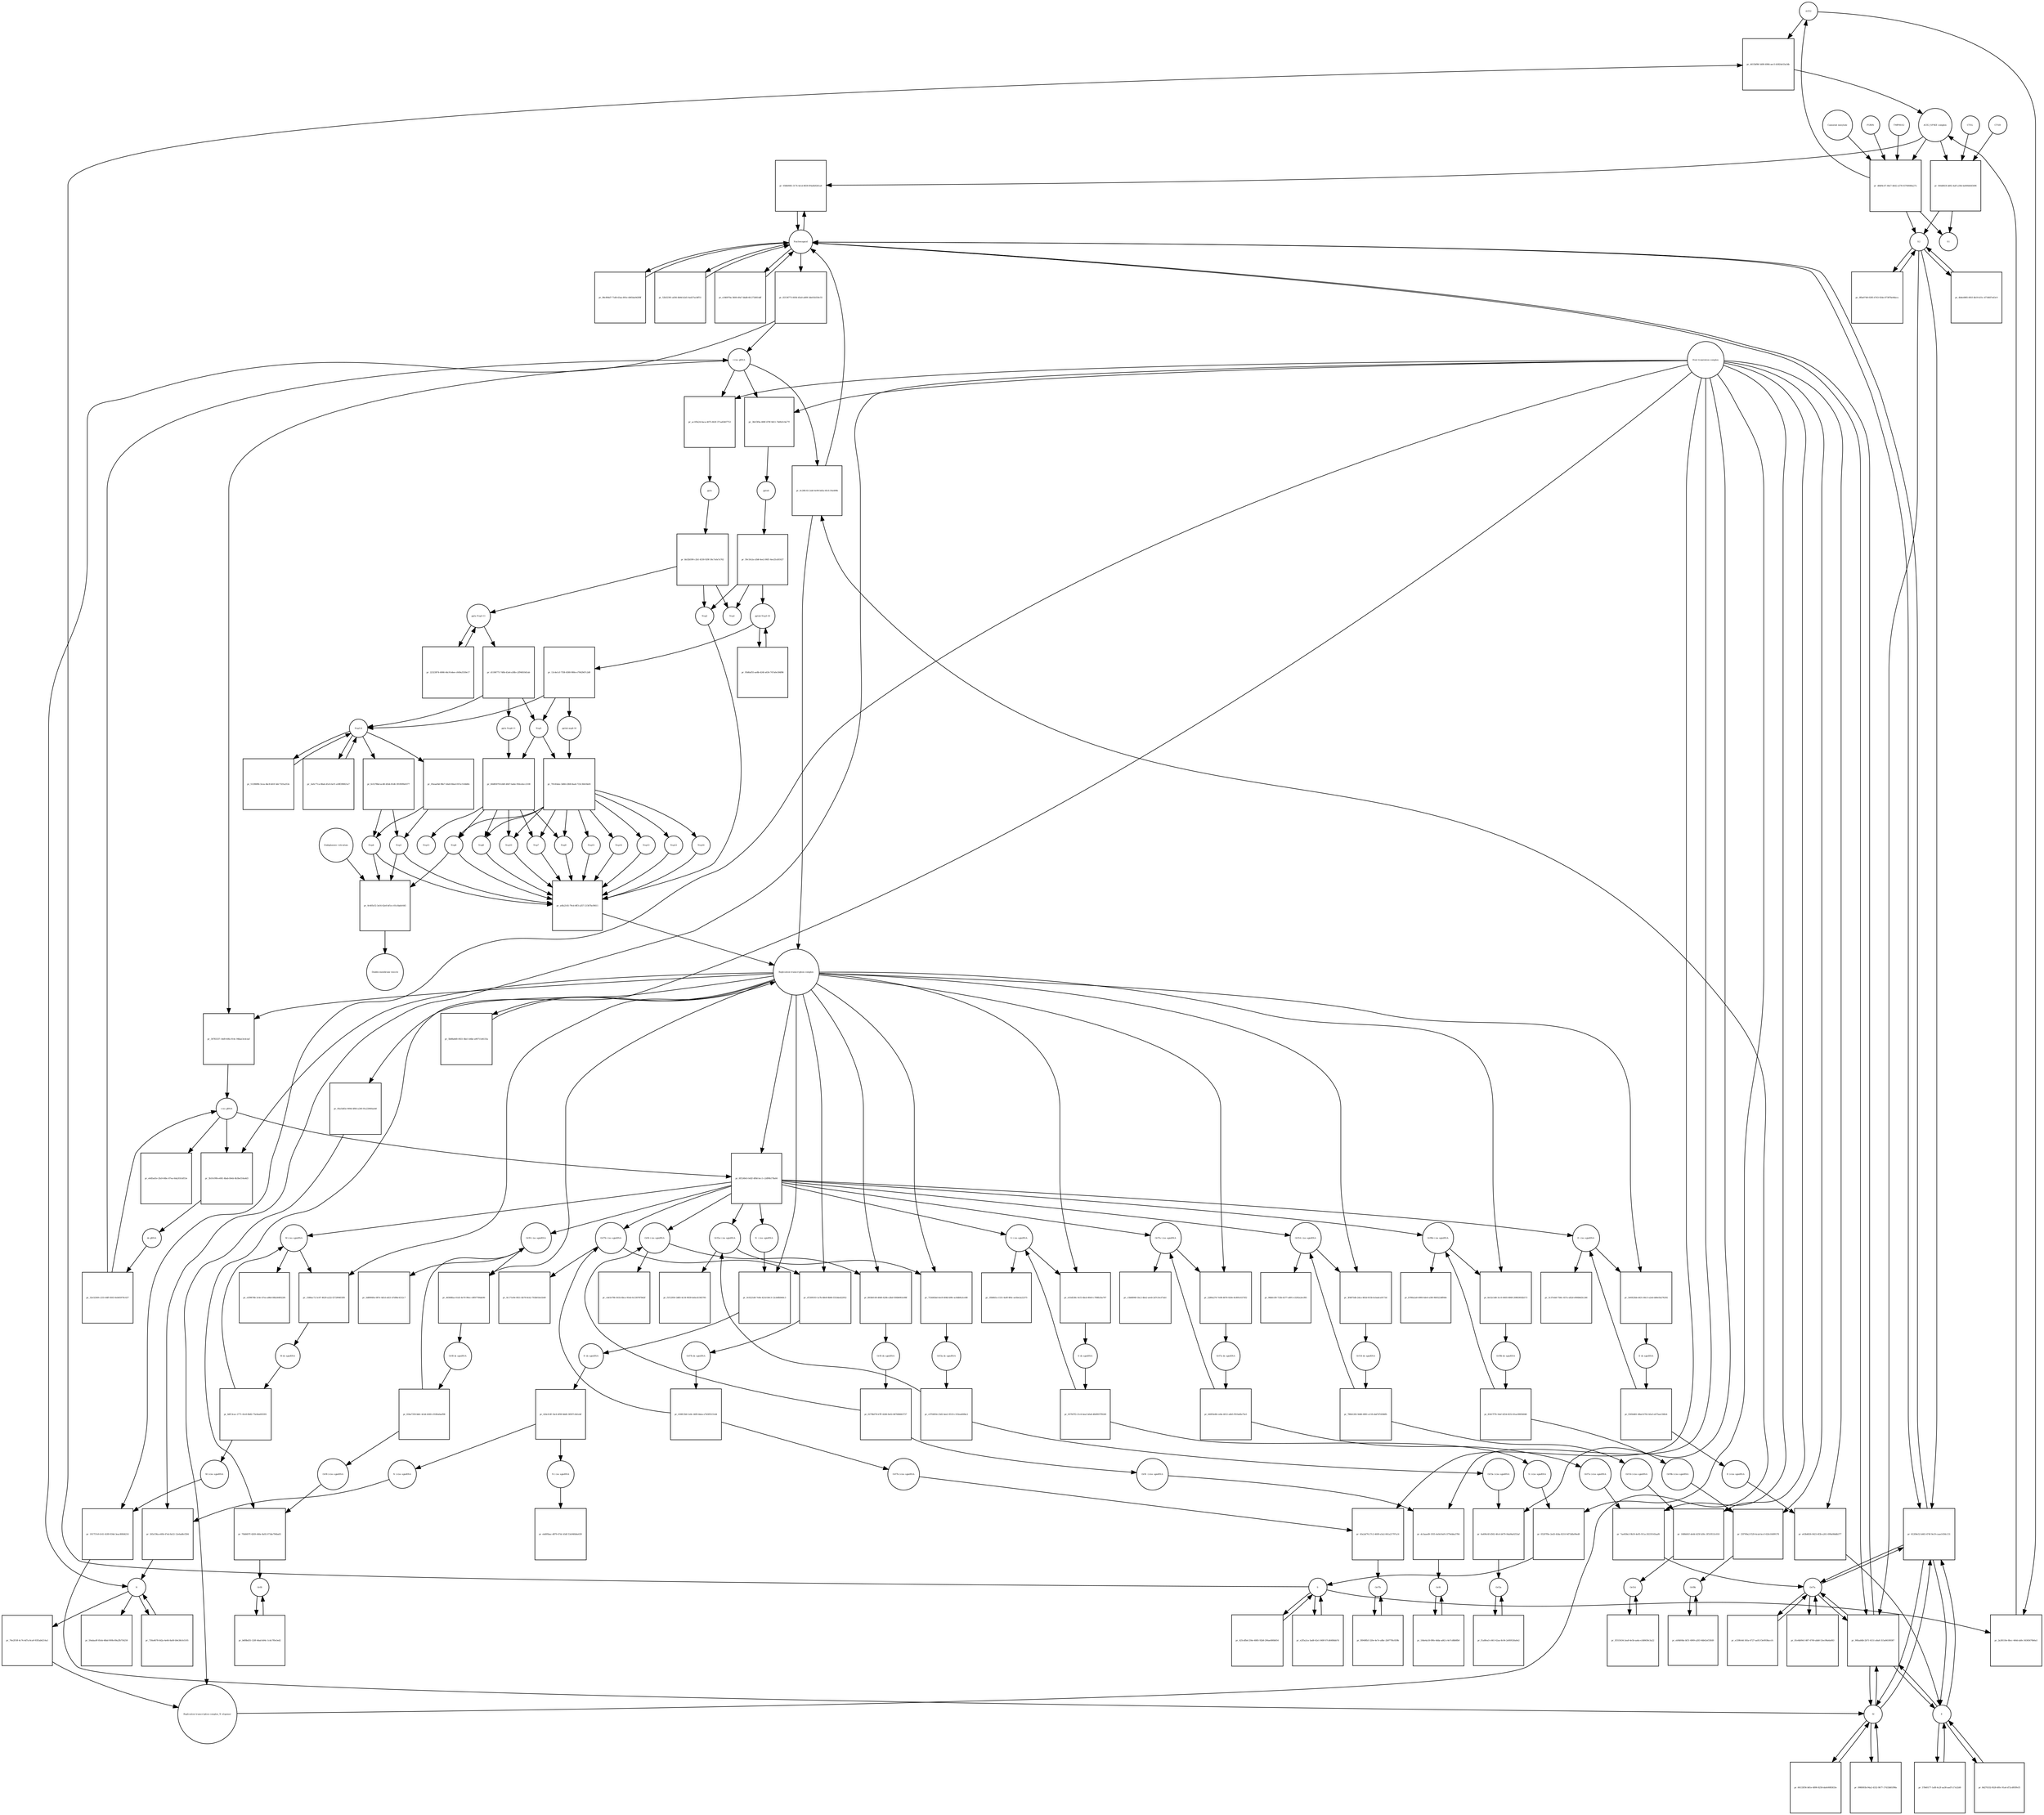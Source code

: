 strict digraph  {
ACE2 [annotation="", bipartite=0, cls=macromolecule, fontsize=4, label=ACE2, shape=circle];
"pr_4615bf86-5d08-4984-aec5-b5824e53a34b" [annotation="", bipartite=1, cls=process, fontsize=4, label="pr_4615bf86-5d08-4984-aec5-b5824e53a34b", shape=square];
"ACE2_SPIKE complex" [annotation="", bipartite=0, cls=complex, fontsize=4, label="ACE2_SPIKE complex", shape=circle];
S [annotation=urn_miriam_uniprot_P0DTC2, bipartite=0, cls=macromolecule, fontsize=4, label=S, shape=circle];
Nucleocapsid [annotation="urn_miriam_obo.go_GO%3A0019013", bipartite=0, cls=complex, fontsize=4, label=Nucleocapsid, shape=circle];
"pr_058b0083-3174-4e1d-8839-ff4a6b9261a8" [annotation="", bipartite=1, cls=process, fontsize=4, label="pr_058b0083-3174-4e1d-8839-ff4a6b9261a8", shape=square];
"pr_044d843f-dd92-4aff-a50b-be800d445496" [annotation="", bipartite=1, cls=process, fontsize=4, label="pr_044d843f-dd92-4aff-a50b-be800d445496", shape=square];
S2 [annotation=urn_miriam_interpro_IPR002552, bipartite=0, cls=macromolecule, fontsize=4, label=S2, shape=circle];
CTSB [annotation="", bipartite=0, cls=macromolecule, fontsize=4, label=CTSB, shape=circle];
CTSL [annotation="", bipartite=0, cls=macromolecule, fontsize=4, label=CTSL, shape=circle];
S1 [annotation=urn_miriam_interpro_IPR002551, bipartite=0, cls=macromolecule, fontsize=4, label=S1, shape=circle];
"pr_2a38118e-8bcc-444d-abfe-34365676b6a5" [annotation="", bipartite=1, cls=process, fontsize=4, label="pr_2a38118e-8bcc-444d-abfe-34365676b6a5", shape=square];
"pr_90faa8db-2b71-4151-a8a8-315a84189387" [annotation="", bipartite=1, cls=process, fontsize=4, label="pr_90faa8db-2b71-4151-a8a8-315a84189387", shape=square];
E [annotation=urn_miriam_uniprot_P0DTC4, bipartite=0, cls=macromolecule, fontsize=4, label=E, shape=circle];
M [annotation=urn_miriam_uniprot_P0DTC5, bipartite=0, cls=macromolecule, fontsize=4, label=M, shape=circle];
Orf7a [annotation=urn_miriam_uniprot_P0DTC7, bipartite=0, cls=macromolecule, fontsize=4, label=Orf7a, shape=circle];
"pr_02136773-0056-45a0-a809-3de01b550c55" [annotation="", bipartite=1, cls=process, fontsize=4, label="pr_02136773-0056-45a0-a809-3de01b550c55", shape=square];
"(+)ss gRNA" [annotation=urn_miriam_refseq_NC_045512, bipartite=0, cls="nucleic acid feature", fontsize=4, label="(+)ss gRNA", shape=circle];
N [annotation=urn_miriam_uniprot_P0DTC9, bipartite=0, cls="macromolecule multimer", fontsize=4, label=N, shape=circle];
"pr_98c894d7-71d8-43aa-891e-4065da943f8f" [annotation="", bipartite=1, cls=process, fontsize=4, label="pr_98c894d7-71d8-43aa-891e-4065da943f8f", shape=square];
"pr_52b32391-a836-4b9d-b2d1-6a437acbff51" [annotation="", bipartite=1, cls=process, fontsize=4, label="pr_52b32391-a836-4b9d-b2d1-6a437acbff51", shape=square];
"pr_59adaa9f-85eb-46bd-909b-89a2fb756258" [annotation="", bipartite=1, cls=process, fontsize=4, label="pr_59adaa9f-85eb-46bd-909b-89a2fb756258", shape=square];
"pr_730a4678-0d2a-4e66-8a00-b9e38cfe5105" [annotation="", bipartite=1, cls=process, fontsize=4, label="pr_730a4678-0d2a-4e66-8a00-b9e38cfe5105", shape=square];
"N (+)ss sgmRNA" [annotation=urn_miriam_ncbigene_43740575, bipartite=0, cls="nucleic acid feature", fontsize=4, label="N (+)ss sgmRNA", shape=circle];
"pr_265cf36a-e60b-47ed-8a52-12e6ad6cf284" [annotation="", bipartite=1, cls=process, fontsize=4, label="pr_265cf36a-e60b-47ed-8a52-12e6ad6cf284", shape=square];
"Host translation complex" [annotation="urn_miriam_obo.go_GO%3A0070992", bipartite=0, cls=complex, fontsize=4, label="Host translation complex", shape=circle];
"pr_e346970a-3600-49a7-bbd8-6fc2726814df" [annotation="", bipartite=1, cls=process, fontsize=4, label="pr_e346970a-3600-49a7-bbd8-6fc2726814df", shape=square];
"pr_d8df4c47-46e7-4b42-a578-03760084a27e" [annotation="", bipartite=1, cls=process, fontsize=4, label="pr_d8df4c47-46e7-4b42-a578-03760084a27e", shape=square];
FURIN [annotation="", bipartite=0, cls=macromolecule, fontsize=4, label=FURIN, shape=circle];
TMPRSS2 [annotation="", bipartite=0, cls=macromolecule, fontsize=4, label=TMPRSS2, shape=circle];
"Camostat mesylate" [annotation="urn_miriam_pubchem.compound_2536", bipartite=0, cls="simple chemical", fontsize=4, label="Camostat mesylate", shape=circle];
"pr_4b4e4985-081f-4b19-b31c-4734fd7e43c9" [annotation="", bipartite=1, cls=process, fontsize=4, label="pr_4b4e4985-081f-4b19-b31c-4734fd7e43c9", shape=square];
"Replication transcription complex_N oligomer" [annotation="", bipartite=0, cls=complex, fontsize=4, label="Replication transcription complex_N oligomer", shape=circle];
"pr_6c28fc02-2abf-4e99-bd5a-6fcfc19a499b" [annotation="", bipartite=1, cls=process, fontsize=4, label="pr_6c28fc02-2abf-4e99-bd5a-6fcfc19a499b", shape=square];
"Replication transcription complex" [annotation="", bipartite=0, cls=complex, fontsize=4, label="Replication transcription complex", shape=circle];
"pr_61209e52-b463-474f-9e19-caae1456c131" [annotation="", bipartite=1, cls=process, fontsize=4, label="pr_61209e52-b463-474f-9e19-caae1456c131", shape=square];
"pr_0fbe0748-0285-4743-924e-87387be9daca" [annotation="", bipartite=1, cls=process, fontsize=4, label="pr_0fbe0748-0285-4743-924e-87387be9daca", shape=square];
"pp1a Nsp3-11" [annotation=urn_miriam_uniprot_P0DTC1, bipartite=0, cls=macromolecule, fontsize=4, label="pp1a Nsp3-11", shape=circle];
"pr_d1186775-7d0b-43a4-a58b-c2f94810d1ab" [annotation="", bipartite=1, cls=process, fontsize=4, label="pr_d1186775-7d0b-43a4-a58b-c2f94810d1ab", shape=square];
"pp1a Nsp6-11" [annotation=urn_miriam_uniprot_P0DTC1, bipartite=0, cls=macromolecule, fontsize=4, label="pp1a Nsp6-11", shape=circle];
"Nsp3-4" [annotation="urn_miriam_ncbiprotein_YP_009725299|urn_miriam_ncbiprotein_YP_009725300", bipartite=0, cls=macromolecule, fontsize=4, label="Nsp3-4", shape=circle];
Nsp5 [annotation=urn_miriam_ncbiprotein_YP_009725301, bipartite=0, cls="macromolecule multimer", fontsize=4, label=Nsp5, shape=circle];
"Endoplasmic reticulum" [annotation="urn_miriam_obo.go_GO%3A0005783", bipartite=0, cls=complex, fontsize=4, label="Endoplasmic reticulum", shape=circle];
"pr_0c405cf2-3e16-42e0-bf1e-c01cfda8c645" [annotation="", bipartite=1, cls=process, fontsize=4, label="pr_0c405cf2-3e16-42e0-bf1e-c01cfda8c645", shape=square];
"Double-membrane vesicle" [annotation="urn_miriam_obo.go_GO%3A0039718", bipartite=0, cls=complex, fontsize=4, label="Double-membrane vesicle", shape=circle];
Nsp4 [annotation=urn_miriam_ncbiprotein_YP_009725300, bipartite=0, cls=macromolecule, fontsize=4, label=Nsp4, shape=circle];
Nsp3 [annotation=urn_miriam_ncbiprotein_YP_009725299, bipartite=0, cls=macromolecule, fontsize=4, label=Nsp3, shape=circle];
Nsp6 [annotation=urn_miriam_ncbiprotein_YP_009725302, bipartite=0, cls=macromolecule, fontsize=4, label=Nsp6, shape=circle];
"pr_22323874-4066-44c9-b4ee-c649a3530e17" [annotation="", bipartite=1, cls=process, fontsize=4, label="pr_22323874-4066-44c9-b4ee-c649a3530e17", shape=square];
"pr_51296f86-3cea-4bc8-b61f-4dc7325a253e" [annotation="", bipartite=1, cls=process, fontsize=4, label="pr_51296f86-3cea-4bc8-b61f-4dc7325a253e", shape=square];
"pp1ab Nsp3-16" [annotation=urn_miriam_uniprot_P0DTD1, bipartite=0, cls=macromolecule, fontsize=4, label="pp1ab Nsp3-16", shape=circle];
"pr_95d6af55-ae8b-424f-a634-747a0e184f86" [annotation="", bipartite=1, cls=process, fontsize=4, label="pr_95d6af55-ae8b-424f-a634-747a0e184f86", shape=square];
"pr_13c4e1cf-7f38-4580-980e-e79429d7c2d8" [annotation="", bipartite=1, cls=process, fontsize=4, label="pr_13c4e1cf-7f38-4580-980e-e79429d7c2d8", shape=square];
"pp1ab nsp6-16" [annotation=urn_miriam_uniprot_P0DTD1, bipartite=0, cls=macromolecule, fontsize=4, label="pp1ab nsp6-16", shape=circle];
"pr_66133f56-b81e-4890-8258-dafe0085833e" [annotation="", bipartite=1, cls=process, fontsize=4, label="pr_66133f56-b81e-4890-8258-dafe0085833e", shape=square];
"pr_57b60177-1af8-4c2f-aa38-aad7c17a32d0" [annotation="", bipartite=1, cls=process, fontsize=4, label="pr_57b60177-1af8-4c2f-aa38-aad7c17a32d0", shape=square];
"pr_e2f5a2ca-3ad8-42e1-849f-07cd649bbb7d" [annotation="", bipartite=1, cls=process, fontsize=4, label="pr_e2f5a2ca-3ad8-42e1-849f-07cd649bbb7d", shape=square];
"pr_098f493b-94a2-4332-9b77-17433b81f98a" [annotation="", bipartite=1, cls=process, fontsize=4, label="pr_098f493b-94a2-4332-9b77-17433b81f98a", shape=square];
"pr_8d270332-f628-4f0c-91a4-d72cd95f9cf5" [annotation="", bipartite=1, cls=process, fontsize=4, label="pr_8d270332-f628-4f0c-91a4-d72cd95f9cf5", shape=square];
"pr_425cdfbd-256e-4885-92b8-296ae880b854" [annotation="", bipartite=1, cls=process, fontsize=4, label="pr_425cdfbd-256e-4885-92b8-296ae880b854", shape=square];
"pr_e339fe0d-345a-4727-aa92-f3e0938accfc" [annotation="", bipartite=1, cls=process, fontsize=4, label="pr_e339fe0d-345a-4727-aa92-f3e0938accfc", shape=square];
Orf6 [annotation=urn_miriam_uniprot_P0DTC6, bipartite=0, cls=macromolecule, fontsize=4, label=Orf6, shape=circle];
"pr_18de4a18-09fe-4dda-ad62-c4e7cd8b8fb0" [annotation="", bipartite=1, cls=process, fontsize=4, label="pr_18de4a18-09fe-4dda-ad62-c4e7cd8b8fb0", shape=square];
Orf3a [annotation=urn_miriam_uniprot_P0DTC3, bipartite=0, cls=macromolecule, fontsize=4, label=Orf3a, shape=circle];
"pr_f1a8fea5-c661-42aa-8c04-2ef69526a8e2" [annotation="", bipartite=1, cls=process, fontsize=4, label="pr_f1a8fea5-c661-42aa-8c04-2ef69526a8e2", shape=square];
Orf8 [annotation=urn_miriam_uniprot_P0DTC8, bipartite=0, cls=macromolecule, fontsize=4, label=Orf8, shape=circle];
"pr_b6f8bd35-120f-44ad-b04c-1cdc7f0e3ed2" [annotation="", bipartite=1, cls=process, fontsize=4, label="pr_b6f8bd35-120f-44ad-b04c-1cdc7f0e3ed2", shape=square];
Orf9b [annotation=urn_miriam_uniprot_P0DTD2, bipartite=0, cls=macromolecule, fontsize=4, label=Orf9b, shape=circle];
"pr_eb9bf48a-bf31-4909-a283-9db62ef35fd9" [annotation="", bipartite=1, cls=process, fontsize=4, label="pr_eb9bf48a-bf31-4909-a283-9db62ef35fd9", shape=square];
Orf14 [annotation=urn_miriam_uniprot_P0DTD3, bipartite=0, cls=macromolecule, fontsize=4, label=Orf14, shape=circle];
"pr_5f315634-2ea8-4e5b-aa6a-e3d8458c3a22" [annotation="", bipartite=1, cls=process, fontsize=4, label="pr_5f315634-2ea8-4e5b-aa6a-e3d8458c3a22", shape=square];
Orf7b [annotation=urn_miriam_uniprot_P0DTD8, bipartite=0, cls=macromolecule, fontsize=4, label=Orf7b, shape=circle];
"pr_f8949fb5-320e-4e7e-a8bc-2b977f6c839b" [annotation="", bipartite=1, cls=process, fontsize=4, label="pr_f8949fb5-320e-4e7e-a8bc-2b977f6c839b", shape=square];
"pr_81e4b09d-1487-4700-abb8-53ec98a6a083" [annotation="", bipartite=1, cls=process, fontsize=4, label="pr_81e4b09d-1487-4700-abb8-53ec98a6a083", shape=square];
"M (+)ss sgmRNA" [annotation="", bipartite=0, cls="nucleic acid feature", fontsize=4, label="M (+)ss sgmRNA", shape=circle];
"pr_191757e9-fc61-4189-934d-3eac80fd4216" [annotation="", bipartite=1, cls=process, fontsize=4, label="pr_191757e9-fc61-4189-934d-3eac80fd4216", shape=square];
"E (+)ss sgmRNA" [annotation="", bipartite=0, cls="nucleic acid feature", fontsize=4, label="E (+)ss sgmRNA", shape=circle];
"pr_e63b4826-0423-4f2b-a261-699a08ddb377" [annotation="", bipartite=1, cls=process, fontsize=4, label="pr_e63b4826-0423-4f2b-a261-699a08ddb377", shape=square];
"S (+)ss sgmRNA" [annotation="", bipartite=0, cls="nucleic acid feature", fontsize=4, label="S (+)ss sgmRNA", shape=circle];
"pr_05207f0e-2ed3-43da-8210-9d73dfa09ed8" [annotation="", bipartite=1, cls=process, fontsize=4, label="pr_05207f0e-2ed3-43da-8210-9d73dfa09ed8", shape=square];
"Orf7a (+)ss sgmRNA" [annotation="", bipartite=0, cls="nucleic acid feature", fontsize=4, label="Orf7a (+)ss sgmRNA", shape=circle];
"pr_7ae658e3-9b19-4e95-911a-20219145aaf6" [annotation="", bipartite=1, cls=process, fontsize=4, label="pr_7ae658e3-9b19-4e95-911a-20219145aaf6", shape=square];
"Orf6  (+)ss sgmRNA" [annotation="", bipartite=0, cls="nucleic acid feature", fontsize=4, label="Orf6  (+)ss sgmRNA", shape=circle];
"pr_dc3aaed9-1935-4e0d-8ef4-1f79ebba3784" [annotation="", bipartite=1, cls=process, fontsize=4, label="pr_dc3aaed9-1935-4e0d-8ef4-1f79ebba3784", shape=square];
"Orf3a (+)ss sgmRNA" [annotation="", bipartite=0, cls="nucleic acid feature", fontsize=4, label="Orf3a (+)ss sgmRNA", shape=circle];
"pr_0a490c6f-d562-40c4-b679-04a84a0253af" [annotation="", bipartite=1, cls=process, fontsize=4, label="pr_0a490c6f-d562-40c4-b679-04a84a0253af", shape=square];
"Orf8 (+)ss sgmRNA" [annotation="", bipartite=0, cls="nucleic acid feature", fontsize=4, label="Orf8 (+)ss sgmRNA", shape=circle];
"pr_70b8497f-4269-446e-8a92-073de794ba65" [annotation="", bipartite=1, cls=process, fontsize=4, label="pr_70b8497f-4269-446e-8a92-073de794ba65", shape=square];
"Orf9b (+)ss sgmRNA" [annotation="", bipartite=0, cls="nucleic acid feature", fontsize=4, label="Orf9b (+)ss sgmRNA", shape=circle];
"pr_25f769a2-f529-4cab-bccf-62fe16499178" [annotation="", bipartite=1, cls=process, fontsize=4, label="pr_25f769a2-f529-4cab-bccf-62fe16499178", shape=square];
"Orf14 (+)ss sgmRNA" [annotation="", bipartite=0, cls="nucleic acid feature", fontsize=4, label="Orf14 (+)ss sgmRNA", shape=circle];
"pr_1688d41f-de0d-425f-b30c-3f519513c010" [annotation="", bipartite=1, cls=process, fontsize=4, label="pr_1688d41f-de0d-425f-b30c-3f519513c010", shape=square];
"Orf7b (+)ss sgmRNA" [annotation="", bipartite=0, cls="nucleic acid feature", fontsize=4, label="Orf7b (+)ss sgmRNA", shape=circle];
"pr_43a2af76-27c2-4609-a5a2-841a21797a14" [annotation="", bipartite=1, cls=process, fontsize=4, label="pr_43a2af76-27c2-4609-a5a2-841a21797a14", shape=square];
"(-)ss gRNA" [annotation=urn_miriam_refseq_NC_045512, bipartite=0, cls="nucleic acid feature", fontsize=4, label="(-)ss gRNA", shape=circle];
"pr_e6d5ad1e-2fa9-46bc-87ea-6da203cbf53e" [annotation="", bipartite=1, cls=process, fontsize=4, label="pr_e6d5ad1e-2fa9-46bc-87ea-6da203cbf53e", shape=square];
"pr_76e2f10f-4c74-4d7a-8ca9-93f3ab6214a1" [annotation="", bipartite=1, cls=process, fontsize=4, label="pr_76e2f10f-4c74-4d7a-8ca9-93f3ab6214a1", shape=square];
"pr_30783337-14d9-40fa-914c-94bae3cdceaf" [annotation="", bipartite=1, cls=process, fontsize=4, label="pr_30783337-14d9-40fa-914c-94bae3cdceaf", shape=square];
"M (-)ss sgmRNA" [annotation=urn_miriam_ncbigene_43740571, bipartite=0, cls="nucleic acid feature", fontsize=4, label="M (-)ss sgmRNA", shape=circle];
"pr_e3f9678b-3c4e-47ea-a86d-08b244f022f4" [annotation="", bipartite=1, cls=process, fontsize=4, label="pr_e3f9678b-3c4e-47ea-a86d-08b244f022f4", shape=square];
"E (-)ss sgmRNA" [annotation=urn_miriam_ncbigene_43740570, bipartite=0, cls="nucleic acid feature", fontsize=4, label="E (-)ss sgmRNA", shape=circle];
"pr_3c37edef-7b6c-457a-a82d-ef66b6d3c246" [annotation="", bipartite=1, cls=process, fontsize=4, label="pr_3c37edef-7b6c-457a-a82d-ef66b6d3c246", shape=square];
"S (-)ss sgmRNA" [annotation="", bipartite=0, cls="nucleic acid feature", fontsize=4, label="S (-)ss sgmRNA", shape=circle];
"pr_1fb8fd1a-1531-4a9f-8f4c-ae5be2a22375" [annotation="", bipartite=1, cls=process, fontsize=4, label="pr_1fb8fd1a-1531-4a9f-8f4c-ae5be2a22375", shape=square];
"Orf7a (-)ss sgmRNA" [annotation="", bipartite=0, cls="nucleic acid feature", fontsize=4, label="Orf7a (-)ss sgmRNA", shape=circle];
"pr_c5b68949-1bc2-4be2-aeeb-2d7c5ecf7ab1" [annotation="", bipartite=1, cls=process, fontsize=4, label="pr_c5b68949-1bc2-4be2-aeeb-2d7c5ecf7ab1", shape=square];
"Orf6 (-)ss sgmRNA" [annotation="", bipartite=0, cls="nucleic acid feature", fontsize=4, label="Orf6 (-)ss sgmRNA", shape=circle];
"pr_cde5e79b-561b-4bca-95eb-6c330787b62f" [annotation="", bipartite=1, cls=process, fontsize=4, label="pr_cde5e79b-561b-4bca-95eb-6c330787b62f", shape=square];
"Orf3a (-)ss sgmRNA" [annotation="", bipartite=0, cls="nucleic acid feature", fontsize=4, label="Orf3a (-)ss sgmRNA", shape=circle];
"pr_f1f12950-3d85-4c54-9639-debcd1565795" [annotation="", bipartite=1, cls=process, fontsize=4, label="pr_f1f12950-3d85-4c54-9639-debcd1565795", shape=square];
"Orf8 (-)ss sgmRNA" [annotation="", bipartite=0, cls="nucleic acid feature", fontsize=4, label="Orf8 (-)ss sgmRNA", shape=circle];
"pr_5d89049a-087e-4d1d-a821-b7d9bc4312c7" [annotation="", bipartite=1, cls=process, fontsize=4, label="pr_5d89049a-087e-4d1d-a821-b7d9bc4312c7", shape=square];
"Orf9b (-)ss sgmRNA" [annotation="", bipartite=0, cls="nucleic acid feature", fontsize=4, label="Orf9b (-)ss sgmRNA", shape=circle];
"pr_b780a2a8-4900-4de4-a5f6-9b93224ff68e" [annotation="", bipartite=1, cls=process, fontsize=4, label="pr_b780a2a8-4900-4de4-a5f6-9b93224ff68e", shape=square];
"Orf14 (-)ss sgmRNA" [annotation="", bipartite=0, cls="nucleic acid feature", fontsize=4, label="Orf14 (-)ss sgmRNA", shape=circle];
"pr_94bfe1f8-733b-4377-a891-e3292a2ecf85" [annotation="", bipartite=1, cls=process, fontsize=4, label="pr_94bfe1f8-733b-4377-a891-e3292a2ecf85", shape=square];
"Orf7b (-)ss sgmRNA" [annotation="", bipartite=0, cls="nucleic acid feature", fontsize=4, label="Orf7b (-)ss sgmRNA", shape=circle];
"pr_0c171e9e-f651-4b79-8cb2-793b01be1b49" [annotation="", bipartite=1, cls=process, fontsize=4, label="pr_0c171e9e-f651-4b79-8cb2-793b01be1b49", shape=square];
"pr_5b10c99b-e681-4bab-b9eb-4b3be554a4d3" [annotation="", bipartite=1, cls=process, fontsize=4, label="pr_5b10c99b-e681-4bab-b9eb-4b3be554a4d3", shape=square];
"ds gRNA" [annotation=urn_miriam_refseq_NC_045512, bipartite=0, cls="nucleic acid feature", fontsize=4, label="ds gRNA", shape=circle];
"pr_1586ac72-5c67-4629-a222-f272904f1ff8" [annotation="", bipartite=1, cls=process, fontsize=4, label="pr_1586ac72-5c67-4629-a222-f272904f1ff8", shape=square];
"M ds sgmRNA" [annotation="", bipartite=0, cls="nucleic acid feature", fontsize=4, label="M ds sgmRNA", shape=circle];
"pr_3e6923bb-d431-46c5-a2ed-dd6e5b276292" [annotation="", bipartite=1, cls=process, fontsize=4, label="pr_3e6923bb-d431-46c5-a2ed-dd6e5b276292", shape=square];
"E ds sgmRNA" [annotation="", bipartite=0, cls="nucleic acid feature", fontsize=4, label="E ds sgmRNA", shape=circle];
"pr_e55d538c-0cf3-4bcb-80e0-c7f8fb35a797" [annotation="", bipartite=1, cls=process, fontsize=4, label="pr_e55d538c-0cf3-4bcb-80e0-c7f8fb35a797", shape=square];
"S ds sgmRNA" [annotation="", bipartite=0, cls="nucleic acid feature", fontsize=4, label="S ds sgmRNA", shape=circle];
"pr_2280a276-7e08-4676-920e-8c895c0375f2" [annotation="", bipartite=1, cls=process, fontsize=4, label="pr_2280a276-7e08-4676-920e-8c895c0375f2", shape=square];
"Orf7a ds sgmRNA" [annotation="", bipartite=0, cls="nucleic acid feature", fontsize=4, label="Orf7a ds sgmRNA", shape=circle];
"pr_893b0149-d0d0-429b-a3bd-936b6061e98f" [annotation="", bipartite=1, cls=process, fontsize=4, label="pr_893b0149-d0d0-429b-a3bd-936b6061e98f", shape=square];
"Orf6 ds sgmRNA" [annotation="", bipartite=0, cls="nucleic acid feature", fontsize=4, label="Orf6 ds sgmRNA", shape=circle];
"pr_753d45bd-4ee9-404b-b9fe-ac8db9a3ce88" [annotation="", bipartite=1, cls=process, fontsize=4, label="pr_753d45bd-4ee9-404b-b9fe-ac8db9a3ce88", shape=square];
"Orf3a ds sgmRNA" [annotation="", bipartite=0, cls="nucleic acid feature", fontsize=4, label="Orf3a ds sgmRNA", shape=circle];
"pr_46568faa-01d5-4e70-90ec-e9f97784de90" [annotation="", bipartite=1, cls=process, fontsize=4, label="pr_46568faa-01d5-4e70-90ec-e9f97784de90", shape=square];
"Orf8 ds sgmRNA" [annotation="", bipartite=0, cls="nucleic acid feature", fontsize=4, label="Orf8 ds sgmRNA", shape=circle];
"pr_6e52c5d6-3cc0-4605-8849-20863692b573" [annotation="", bipartite=1, cls=process, fontsize=4, label="pr_6e52c5d6-3cc0-4605-8849-20863692b573", shape=square];
"Orf9b ds sgmRNA" [annotation="", bipartite=0, cls="nucleic acid feature", fontsize=4, label="Orf9b ds sgmRNA", shape=circle];
"pr_3f4875db-2dca-465d-815b-bcbadca9173d" [annotation="", bipartite=1, cls=process, fontsize=4, label="pr_3f4875db-2dca-465d-815b-bcbadca9173d", shape=square];
"Orf14 ds sgmRNA" [annotation="", bipartite=0, cls="nucleic acid feature", fontsize=4, label="Orf14 ds sgmRNA", shape=circle];
"pr_d7209193-1a7b-48e8-8b66-f353da422952" [annotation="", bipartite=1, cls=process, fontsize=4, label="pr_d7209193-1a7b-48e8-8b66-f353da422952", shape=square];
"Orf7b ds sgmRNA" [annotation="", bipartite=0, cls="nucleic acid feature", fontsize=4, label="Orf7b ds sgmRNA", shape=circle];
"pr_32e32569-c255-44ff-8503-6eb65970c437" [annotation="", bipartite=1, cls=process, fontsize=4, label="pr_32e32569-c255-44ff-8503-6eb65970c437", shape=square];
"pr_b6f13cac-2771-41e9-8b82-75e9ea693391" [annotation="", bipartite=1, cls=process, fontsize=4, label="pr_b6f13cac-2771-41e9-8b82-75e9ea693391", shape=square];
"pr_f2656d61-68ad-4762-b5a3-e675aa136fe4" [annotation="", bipartite=1, cls=process, fontsize=4, label="pr_f2656d61-68ad-4762-b5a3-e675aa136fe4", shape=square];
"pr_037fd7f2-21c6-4ea3-bfa8-d0d9937f9249" [annotation="", bipartite=1, cls=process, fontsize=4, label="pr_037fd7f2-21c6-4ea3-bfa8-d0d9937f9249", shape=square];
"pr_44093e86-ce8a-4012-a4b5-f910a6fa75e5" [annotation="", bipartite=1, cls=process, fontsize=4, label="pr_44093e86-ce8a-4012-a4b5-f910a6fa75e5", shape=square];
"pr_0279b078-b7ff-4268-9e02-867686663737" [annotation="", bipartite=1, cls=process, fontsize=4, label="pr_0279b078-b7ff-4268-9e02-867686663737", shape=square];
"pr_c0704954-23d2-4ee2-9519-c193ea400bc2" [annotation="", bipartite=1, cls=process, fontsize=4, label="pr_c0704954-23d2-4ee2-9519-c193ea400bc2", shape=square];
"pr_836a7359-bbfc-4cb4-b360-c918fa0aef98" [annotation="", bipartite=1, cls=process, fontsize=4, label="pr_836a7359-bbfc-4cb4-b360-c918fa0aef98", shape=square];
"pr_83417f76-16ef-4254-8252-81ac89056048" [annotation="", bipartite=1, cls=process, fontsize=4, label="pr_83417f76-16ef-4254-8252-81ac89056048", shape=square];
"pr_786b1282-9d46-4981-a118-ebd7d7d366fb" [annotation="", bipartite=1, cls=process, fontsize=4, label="pr_786b1282-9d46-4981-a118-ebd7d7d366fb", shape=square];
"pr_430813b9-1e8c-46f0-bbea-e7b5f05151d4" [annotation="", bipartite=1, cls=process, fontsize=4, label="pr_430813b9-1e8c-46f0-bbea-e7b5f05151d4", shape=square];
"N  (-)ss sgmRNA" [annotation=urn_miriam_ncbigene_43740575, bipartite=0, cls="nucleic acid feature", fontsize=4, label="N  (-)ss sgmRNA", shape=circle];
"pr_0c0221d0-7e8e-421d-b0c3-12cb4fb9e8c3" [annotation="", bipartite=1, cls=process, fontsize=4, label="pr_0c0221d0-7e8e-421d-b0c3-12cb4fb9e8c3", shape=square];
"N ds sgmRNA" [annotation="", bipartite=0, cls="nucleic acid feature", fontsize=4, label="N ds sgmRNA", shape=circle];
"pr_424cfc8f-1bc6-4f00-8dd0-38597c4b1ebf" [annotation="", bipartite=1, cls=process, fontsize=4, label="pr_424cfc8f-1bc6-4f00-8dd0-38597c4b1ebf", shape=square];
"N (-)ss sgmRNA" [annotation="", bipartite=0, cls="nucleic acid feature", fontsize=4, label="N (-)ss sgmRNA", shape=circle];
pp1ab [annotation=urn_miriam_uniprot_P0DTD1, bipartite=0, cls=macromolecule, fontsize=4, label=pp1ab, shape=circle];
"pr_59c1fe2a-a5b8-4ee2-86f1-4ee25cbf1627" [annotation="", bipartite=1, cls=process, fontsize=4, label="pr_59c1fe2a-a5b8-4ee2-86f1-4ee25cbf1627", shape=square];
Nsp2 [annotation=urn_miriam_ncbiprotein_YP_009725298, bipartite=0, cls=macromolecule, fontsize=4, label=Nsp2, shape=circle];
Nsp1 [annotation=urn_miriam_ncbiprotein_YP_009725297, bipartite=0, cls=macromolecule, fontsize=4, label=Nsp1, shape=circle];
pp1a [annotation=urn_miriam_uniprot_P0DTC1, bipartite=0, cls=macromolecule, fontsize=4, label=pp1a, shape=circle];
"pr_bb32b590-c2b1-4330-929f-36c7a0a7a762" [annotation="", bipartite=1, cls=process, fontsize=4, label="pr_bb32b590-c2b1-4330-929f-36c7a0a7a762", shape=square];
"pr_3a0c77ca-86ab-45c6-bcf1-a58f290821a7" [annotation="", bipartite=1, cls=process, fontsize=4, label="pr_3a0c77ca-86ab-45c6-bcf1-a58f290821a7", shape=square];
"pr_fe5278bd-acd8-43b4-81d6-391f699e0377" [annotation="", bipartite=1, cls=process, fontsize=4, label="pr_fe5278bd-acd8-43b4-81d6-391f699e0377", shape=square];
"pr_05eaaf4d-98e7-44e8-84ad-f47ec514b6fe" [annotation="", bipartite=1, cls=process, fontsize=4, label="pr_05eaaf4d-98e7-44e8-84ad-f47ec514b6fe", shape=square];
"pr_60d83078-b3d0-4847-ba6e-956cebcc2108" [annotation="", bipartite=1, cls=process, fontsize=4, label="pr_60d83078-b3d0-4847-ba6e-956cebcc2108", shape=square];
Nsp7 [annotation=urn_miriam_ncbiprotein_YP_009725303, bipartite=0, cls=macromolecule, fontsize=4, label=Nsp7, shape=circle];
Nsp8 [annotation=urn_miriam_ncbiprotein_YP_009725304, bipartite=0, cls=macromolecule, fontsize=4, label=Nsp8, shape=circle];
Nsp9 [annotation=urn_miriam_ncbiprotein_YP_009725305, bipartite=0, cls=macromolecule, fontsize=4, label=Nsp9, shape=circle];
Nsp10 [annotation=urn_miriam_ncbiprotein_YP_009725306, bipartite=0, cls=macromolecule, fontsize=4, label=Nsp10, shape=circle];
Nsp11 [annotation=urn_miriam_ncbiprotein_YP_009725312, bipartite=0, cls=macromolecule, fontsize=4, label=Nsp11, shape=circle];
"pr_70145dee-3d66-4368-8aa6-723c36418e81" [annotation="", bipartite=1, cls=process, fontsize=4, label="pr_70145dee-3d66-4368-8aa6-723c36418e81", shape=square];
Nsp13 [annotation=urn_miriam_ncbiprotein_YP_009725308, bipartite=0, cls=macromolecule, fontsize=4, label=Nsp13, shape=circle];
Nsp12 [annotation=urn_miriam_ncbiprotein_YP_009725307, bipartite=0, cls=macromolecule, fontsize=4, label=Nsp12, shape=circle];
Nsp16 [annotation=urn_miriam_ncbiprotein_YP_009725311, bipartite=0, cls=macromolecule, fontsize=4, label=Nsp16, shape=circle];
Nsp15 [annotation=urn_miriam_ncbiprotein_YP_009725310, bipartite=0, cls=macromolecule, fontsize=4, label=Nsp15, shape=circle];
Nsp14 [annotation=urn_miriam_ncbiprotein_YP_009725309, bipartite=0, cls=macromolecule, fontsize=4, label=Nsp14, shape=circle];
"pr_a4fa2145-79cd-4ff3-a357-21567bcf0611" [annotation="", bipartite=1, cls=process, fontsize=4, label="pr_a4fa2145-79cd-4ff3-a357-21567bcf0611", shape=square];
"pr_ac1f9e24-0aca-4075-843f-371ad5407753" [annotation="", bipartite=1, cls=process, fontsize=4, label="pr_ac1f9e24-0aca-4075-843f-371ad5407753", shape=square];
"pr_38cf3f0a-490f-470f-9d11-74d9cfc0a77f" [annotation="", bipartite=1, cls=process, fontsize=4, label="pr_38cf3f0a-490f-470f-9d11-74d9cfc0a77f", shape=square];
"pr_ebd95bac-d879-47dc-b5df-53e946b4e639" [annotation="", bipartite=1, cls=process, fontsize=4, label="pr_ebd95bac-d879-47dc-b5df-53e946b4e639", shape=square];
"pr_5b88a8d0-4921-4be1-b4be-a90711d4135a" [annotation="", bipartite=1, cls=process, fontsize=4, label="pr_5b88a8d0-4921-4be1-b4be-a90711d4135a", shape=square];
"pr_85a5d45e-909d-4f66-a240-91a22060aeb8" [annotation="", bipartite=1, cls=process, fontsize=4, label="pr_85a5d45e-909d-4f66-a240-91a22060aeb8", shape=square];
"pr_6f5240e5-b42f-4f8d-bcc1-c2d99b178a64" [annotation="", bipartite=1, cls=process, fontsize=4, label="pr_6f5240e5-b42f-4f8d-bcc1-c2d99b178a64", shape=square];
ACE2 -> "pr_4615bf86-5d08-4984-aec5-b5824e53a34b"  [annotation="", interaction_type=consumption];
ACE2 -> "pr_2a38118e-8bcc-444d-abfe-34365676b6a5"  [annotation="", interaction_type=consumption];
"pr_4615bf86-5d08-4984-aec5-b5824e53a34b" -> "ACE2_SPIKE complex"  [annotation="", interaction_type=production];
"ACE2_SPIKE complex" -> "pr_058b0083-3174-4e1d-8839-ff4a6b9261a8"  [annotation="urn_miriam_pubmed_32142651|urn_miriam_pubmed_32094589|urn_miriam_taxonomy_2697049", interaction_type=stimulation];
"ACE2_SPIKE complex" -> "pr_044d843f-dd92-4aff-a50b-be800d445496"  [annotation="", interaction_type=consumption];
"ACE2_SPIKE complex" -> "pr_d8df4c47-46e7-4b42-a578-03760084a27e"  [annotation="", interaction_type=consumption];
S -> "pr_4615bf86-5d08-4984-aec5-b5824e53a34b"  [annotation="", interaction_type=consumption];
S -> "pr_2a38118e-8bcc-444d-abfe-34365676b6a5"  [annotation="", interaction_type=consumption];
S -> "pr_e2f5a2ca-3ad8-42e1-849f-07cd649bbb7d"  [annotation="", interaction_type=consumption];
S -> "pr_425cdfbd-256e-4885-92b8-296ae880b854"  [annotation="", interaction_type=consumption];
Nucleocapsid -> "pr_058b0083-3174-4e1d-8839-ff4a6b9261a8"  [annotation="", interaction_type=consumption];
Nucleocapsid -> "pr_90faa8db-2b71-4151-a8a8-315a84189387"  [annotation="", interaction_type=consumption];
Nucleocapsid -> "pr_02136773-0056-45a0-a809-3de01b550c55"  [annotation="", interaction_type=consumption];
Nucleocapsid -> "pr_98c894d7-71d8-43aa-891e-4065da943f8f"  [annotation="", interaction_type=consumption];
Nucleocapsid -> "pr_52b32391-a836-4b9d-b2d1-6a437acbff51"  [annotation="", interaction_type=consumption];
Nucleocapsid -> "pr_e346970a-3600-49a7-bbd8-6fc2726814df"  [annotation="", interaction_type=consumption];
Nucleocapsid -> "pr_61209e52-b463-474f-9e19-caae1456c131"  [annotation="", interaction_type=consumption];
"pr_058b0083-3174-4e1d-8839-ff4a6b9261a8" -> Nucleocapsid  [annotation="", interaction_type=production];
"pr_044d843f-dd92-4aff-a50b-be800d445496" -> S2  [annotation="", interaction_type=production];
"pr_044d843f-dd92-4aff-a50b-be800d445496" -> S1  [annotation="", interaction_type=production];
S2 -> "pr_90faa8db-2b71-4151-a8a8-315a84189387"  [annotation="urn_miriam_pubmed_32142651|urn_miriam_pubmed_32094589|urn_miriam_pubmed_32047258|urn_miriam_taxonomy_2697049", interaction_type=stimulation];
S2 -> "pr_4b4e4985-081f-4b19-b31c-4734fd7e43c9"  [annotation="", interaction_type=consumption];
S2 -> "pr_61209e52-b463-474f-9e19-caae1456c131"  [annotation="urn_miriam_pubmed_32142651|urn_miriam_pubmed_32047258|urn_miriam_taxonomy_2697049", interaction_type=stimulation];
S2 -> "pr_0fbe0748-0285-4743-924e-87387be9daca"  [annotation="", interaction_type=consumption];
CTSB -> "pr_044d843f-dd92-4aff-a50b-be800d445496"  [annotation="urn_miriam_pubmed_32142651|urn_miriam_taxonomy_2697049", interaction_type=catalysis];
CTSL -> "pr_044d843f-dd92-4aff-a50b-be800d445496"  [annotation="urn_miriam_pubmed_32142651|urn_miriam_taxonomy_2697049", interaction_type=catalysis];
"pr_2a38118e-8bcc-444d-abfe-34365676b6a5" -> "ACE2_SPIKE complex"  [annotation="", interaction_type=production];
"pr_90faa8db-2b71-4151-a8a8-315a84189387" -> Nucleocapsid  [annotation="", interaction_type=production];
"pr_90faa8db-2b71-4151-a8a8-315a84189387" -> E  [annotation="", interaction_type=production];
"pr_90faa8db-2b71-4151-a8a8-315a84189387" -> M  [annotation="", interaction_type=production];
"pr_90faa8db-2b71-4151-a8a8-315a84189387" -> Orf7a  [annotation="", interaction_type=production];
E -> "pr_90faa8db-2b71-4151-a8a8-315a84189387"  [annotation="", interaction_type=consumption];
E -> "pr_61209e52-b463-474f-9e19-caae1456c131"  [annotation="", interaction_type=consumption];
E -> "pr_57b60177-1af8-4c2f-aa38-aad7c17a32d0"  [annotation="", interaction_type=consumption];
E -> "pr_8d270332-f628-4f0c-91a4-d72cd95f9cf5"  [annotation="", interaction_type=consumption];
M -> "pr_90faa8db-2b71-4151-a8a8-315a84189387"  [annotation="", interaction_type=consumption];
M -> "pr_61209e52-b463-474f-9e19-caae1456c131"  [annotation="", interaction_type=consumption];
M -> "pr_66133f56-b81e-4890-8258-dafe0085833e"  [annotation="", interaction_type=consumption];
M -> "pr_098f493b-94a2-4332-9b77-17433b81f98a"  [annotation="", interaction_type=consumption];
Orf7a -> "pr_90faa8db-2b71-4151-a8a8-315a84189387"  [annotation="", interaction_type=consumption];
Orf7a -> "pr_61209e52-b463-474f-9e19-caae1456c131"  [annotation="", interaction_type=consumption];
Orf7a -> "pr_e339fe0d-345a-4727-aa92-f3e0938accfc"  [annotation="", interaction_type=consumption];
Orf7a -> "pr_81e4b09d-1487-4700-abb8-53ec98a6a083"  [annotation="", interaction_type=consumption];
"pr_02136773-0056-45a0-a809-3de01b550c55" -> "(+)ss gRNA"  [annotation="", interaction_type=production];
"pr_02136773-0056-45a0-a809-3de01b550c55" -> N  [annotation="", interaction_type=production];
"(+)ss gRNA" -> "pr_6c28fc02-2abf-4e99-bd5a-6fcfc19a499b"  [annotation="", interaction_type=consumption];
"(+)ss gRNA" -> "pr_30783337-14d9-40fa-914c-94bae3cdceaf"  [annotation="", interaction_type=consumption];
"(+)ss gRNA" -> "pr_ac1f9e24-0aca-4075-843f-371ad5407753"  [annotation="", interaction_type=consumption];
"(+)ss gRNA" -> "pr_38cf3f0a-490f-470f-9d11-74d9cfc0a77f"  [annotation="", interaction_type=consumption];
N -> "pr_59adaa9f-85eb-46bd-909b-89a2fb756258"  [annotation="", interaction_type=consumption];
N -> "pr_730a4678-0d2a-4e66-8a00-b9e38cfe5105"  [annotation="", interaction_type=consumption];
N -> "pr_76e2f10f-4c74-4d7a-8ca9-93f3ab6214a1"  [annotation="", interaction_type=consumption];
"pr_98c894d7-71d8-43aa-891e-4065da943f8f" -> Nucleocapsid  [annotation="", interaction_type=production];
"pr_52b32391-a836-4b9d-b2d1-6a437acbff51" -> Nucleocapsid  [annotation="", interaction_type=production];
"pr_730a4678-0d2a-4e66-8a00-b9e38cfe5105" -> N  [annotation="", interaction_type=production];
"N (+)ss sgmRNA" -> "pr_265cf36a-e60b-47ed-8a52-12e6ad6cf284"  [annotation="", interaction_type=consumption];
"pr_265cf36a-e60b-47ed-8a52-12e6ad6cf284" -> N  [annotation="", interaction_type=production];
"Host translation complex" -> "pr_265cf36a-e60b-47ed-8a52-12e6ad6cf284"  [annotation="", interaction_type="necessary stimulation"];
"Host translation complex" -> "pr_191757e9-fc61-4189-934d-3eac80fd4216"  [annotation="urn_miriam_pubmed_31226023|urn_miriam_pubmed_27712623", interaction_type="necessary stimulation"];
"Host translation complex" -> "pr_e63b4826-0423-4f2b-a261-699a08ddb377"  [annotation="urn_miriam_pubmed_31226023|urn_miriam_pubmed_27712623", interaction_type="necessary stimulation"];
"Host translation complex" -> "pr_05207f0e-2ed3-43da-8210-9d73dfa09ed8"  [annotation="urn_miriam_pubmed_31226023|urn_miriam_pubmed_27712623", interaction_type="necessary stimulation"];
"Host translation complex" -> "pr_7ae658e3-9b19-4e95-911a-20219145aaf6"  [annotation="urn_miriam_pubmed_31226023|urn_miriam_pubmed_27712623", interaction_type="necessary stimulation"];
"Host translation complex" -> "pr_dc3aaed9-1935-4e0d-8ef4-1f79ebba3784"  [annotation="urn_miriam_pubmed_31226023|urn_miriam_pubmed_27712623", interaction_type="necessary stimulation"];
"Host translation complex" -> "pr_0a490c6f-d562-40c4-b679-04a84a0253af"  [annotation="urn_miriam_pubmed_31226023|urn_miriam_pubmed_27712623", interaction_type="necessary stimulation"];
"Host translation complex" -> "pr_70b8497f-4269-446e-8a92-073de794ba65"  [annotation="urn_miriam_pubmed_31226023|urn_miriam_pubmed_27712623", interaction_type="necessary stimulation"];
"Host translation complex" -> "pr_25f769a2-f529-4cab-bccf-62fe16499178"  [annotation="urn_miriam_pubmed_31226023|urn_miriam_pubmed_27712623", interaction_type="necessary stimulation"];
"Host translation complex" -> "pr_1688d41f-de0d-425f-b30c-3f519513c010"  [annotation="urn_miriam_pubmed_31226023|urn_miriam_pubmed_27712623", interaction_type="necessary stimulation"];
"Host translation complex" -> "pr_43a2af76-27c2-4609-a5a2-841a21797a14"  [annotation="urn_miriam_pubmed_31226023|urn_miriam_pubmed_27712623", interaction_type="necessary stimulation"];
"Host translation complex" -> "pr_ac1f9e24-0aca-4075-843f-371ad5407753"  [annotation="urn_miriam_pubmed_31226023|urn_miriam_pubmed_27712623", interaction_type="necessary stimulation"];
"Host translation complex" -> "pr_38cf3f0a-490f-470f-9d11-74d9cfc0a77f"  [annotation="urn_miriam_pubmed_31226023|urn_miriam_pubmed_27712623", interaction_type="necessary stimulation"];
"pr_e346970a-3600-49a7-bbd8-6fc2726814df" -> Nucleocapsid  [annotation="", interaction_type=production];
"pr_d8df4c47-46e7-4b42-a578-03760084a27e" -> S2  [annotation="", interaction_type=production];
"pr_d8df4c47-46e7-4b42-a578-03760084a27e" -> ACE2  [annotation="", interaction_type=production];
"pr_d8df4c47-46e7-4b42-a578-03760084a27e" -> S1  [annotation="", interaction_type=production];
FURIN -> "pr_d8df4c47-46e7-4b42-a578-03760084a27e"  [annotation="urn_miriam_pubmed_32142651|urn_miriam_pubmed_32362314|urn_miriam_taxonomy_2697049", interaction_type=catalysis];
TMPRSS2 -> "pr_d8df4c47-46e7-4b42-a578-03760084a27e"  [annotation="urn_miriam_pubmed_32142651|urn_miriam_pubmed_32362314|urn_miriam_taxonomy_2697049", interaction_type=catalysis];
"Camostat mesylate" -> "pr_d8df4c47-46e7-4b42-a578-03760084a27e"  [annotation="urn_miriam_pubmed_32142651|urn_miriam_pubmed_32362314|urn_miriam_taxonomy_2697049", interaction_type=inhibition];
"pr_4b4e4985-081f-4b19-b31c-4734fd7e43c9" -> S2  [annotation="", interaction_type=production];
"Replication transcription complex_N oligomer" -> "pr_6c28fc02-2abf-4e99-bd5a-6fcfc19a499b"  [annotation="", interaction_type=consumption];
"pr_6c28fc02-2abf-4e99-bd5a-6fcfc19a499b" -> Nucleocapsid  [annotation="", interaction_type=production];
"pr_6c28fc02-2abf-4e99-bd5a-6fcfc19a499b" -> "Replication transcription complex"  [annotation="", interaction_type=production];
"Replication transcription complex" -> "pr_30783337-14d9-40fa-914c-94bae3cdceaf"  [annotation="urn_miriam_pubmed_22438542|urn_miriam_taxonomy_11142", interaction_type="necessary stimulation"];
"Replication transcription complex" -> "pr_5b10c99b-e681-4bab-b9eb-4b3be554a4d3"  [annotation="urn_miriam_pubmed_22438542|urn_miriam_taxonomy_11142", interaction_type="necessary stimulation"];
"Replication transcription complex" -> "pr_1586ac72-5c67-4629-a222-f272904f1ff8"  [annotation="urn_miriam_pubmed_22438542|urn_miriam_taxonomy_11142", interaction_type="necessary stimulation"];
"Replication transcription complex" -> "pr_3e6923bb-d431-46c5-a2ed-dd6e5b276292"  [annotation="urn_miriam_pubmed_22438542|urn_miriam_pubmed_11142", interaction_type="necessary stimulation"];
"Replication transcription complex" -> "pr_e55d538c-0cf3-4bcb-80e0-c7f8fb35a797"  [annotation="urn_miriam_pubmed_22438542|urn_miriam_pubmed_11142", interaction_type="necessary stimulation"];
"Replication transcription complex" -> "pr_2280a276-7e08-4676-920e-8c895c0375f2"  [annotation="urn_miriam_pubmed_22438542|urn_miriam_taxonomy_11142", interaction_type="necessary stimulation"];
"Replication transcription complex" -> "pr_893b0149-d0d0-429b-a3bd-936b6061e98f"  [annotation="urn_miriam_pubmed_22438542|urn_miriam_taxonomy_11142", interaction_type="necessary stimulation"];
"Replication transcription complex" -> "pr_753d45bd-4ee9-404b-b9fe-ac8db9a3ce88"  [annotation="urn_miriam_pubmed_22438542|urn_miriam_taxonomy_11142", interaction_type="necessary stimulation"];
"Replication transcription complex" -> "pr_46568faa-01d5-4e70-90ec-e9f97784de90"  [annotation="urn_miriam_pubmed_22438542|urn_miriam_taxonomy_11142", interaction_type="necessary stimulation"];
"Replication transcription complex" -> "pr_6e52c5d6-3cc0-4605-8849-20863692b573"  [annotation="urn_miriam_pubmed_22438542|urn_miriam_taxonomy_11142", interaction_type="necessary stimulation"];
"Replication transcription complex" -> "pr_3f4875db-2dca-465d-815b-bcbadca9173d"  [annotation="urn_miriam_pubmed_22438542|urn_miriam_taxonomy_11142", interaction_type="necessary stimulation"];
"Replication transcription complex" -> "pr_d7209193-1a7b-48e8-8b66-f353da422952"  [annotation="urn_miriam_pubmed_22438542|urn_miriam_taxonomy_11142", interaction_type="necessary stimulation"];
"Replication transcription complex" -> "pr_0c0221d0-7e8e-421d-b0c3-12cb4fb9e8c3"  [annotation="urn_miriam_pubmed_22438542|urn_miriam_taxonomy_11142", interaction_type="necessary stimulation"];
"Replication transcription complex" -> "pr_5b88a8d0-4921-4be1-b4be-a90711d4135a"  [annotation="", interaction_type=consumption];
"Replication transcription complex" -> "pr_85a5d45e-909d-4f66-a240-91a22060aeb8"  [annotation="", interaction_type=consumption];
"Replication transcription complex" -> "pr_6f5240e5-b42f-4f8d-bcc1-c2d99b178a64"  [annotation="urn_miriam_pubmed_8830530|urn_miriam_taxonomy_1138", interaction_type="necessary stimulation"];
"pr_61209e52-b463-474f-9e19-caae1456c131" -> Nucleocapsid  [annotation="", interaction_type=production];
"pr_61209e52-b463-474f-9e19-caae1456c131" -> Orf7a  [annotation="", interaction_type=production];
"pr_61209e52-b463-474f-9e19-caae1456c131" -> E  [annotation="", interaction_type=production];
"pr_61209e52-b463-474f-9e19-caae1456c131" -> M  [annotation="", interaction_type=production];
"pr_0fbe0748-0285-4743-924e-87387be9daca" -> S2  [annotation="", interaction_type=production];
"pp1a Nsp3-11" -> "pr_d1186775-7d0b-43a4-a58b-c2f94810d1ab"  [annotation="urn_miriam_pubmed_21203998|urn_miriam_taxonomy_228407|urn_miriam_pubmed_15564471|urn_miriam_taxonomy_228330", interaction_type=catalysis];
"pp1a Nsp3-11" -> "pr_22323874-4066-44c9-b4ee-c649a3530e17"  [annotation="", interaction_type=consumption];
"pr_d1186775-7d0b-43a4-a58b-c2f94810d1ab" -> "pp1a Nsp6-11"  [annotation="", interaction_type=production];
"pr_d1186775-7d0b-43a4-a58b-c2f94810d1ab" -> "Nsp3-4"  [annotation="", interaction_type=production];
"pr_d1186775-7d0b-43a4-a58b-c2f94810d1ab" -> Nsp5  [annotation="", interaction_type=production];
"pp1a Nsp6-11" -> "pr_60d83078-b3d0-4847-ba6e-956cebcc2108"  [annotation="", interaction_type=consumption];
"Nsp3-4" -> "pr_51296f86-3cea-4bc8-b61f-4dc7325a253e"  [annotation="", interaction_type=consumption];
"Nsp3-4" -> "pr_3a0c77ca-86ab-45c6-bcf1-a58f290821a7"  [annotation="", interaction_type=consumption];
"Nsp3-4" -> "pr_fe5278bd-acd8-43b4-81d6-391f699e0377"  [annotation="urn_miriam_pubmed_15564471|urn_miriam_taxonomy_228330", interaction_type=catalysis];
"Nsp3-4" -> "pr_05eaaf4d-98e7-44e8-84ad-f47ec514b6fe"  [annotation="urn_miriam_pubmed_15564471|urn_miriam_taxonomy_228330", interaction_type=catalysis];
Nsp5 -> "pr_60d83078-b3d0-4847-ba6e-956cebcc2108"  [annotation="urn_miriam_pubmed_11907209|urn_miriam_taxonomy_11142", interaction_type=catalysis];
Nsp5 -> "pr_70145dee-3d66-4368-8aa6-723c36418e81"  [annotation="urn_miriam_pubmed_11907209|urn_miriam_taxonomy_11142", interaction_type=catalysis];
"Endoplasmic reticulum" -> "pr_0c405cf2-3e16-42e0-bf1e-c01cfda8c645"  [annotation="", interaction_type=consumption];
"pr_0c405cf2-3e16-42e0-bf1e-c01cfda8c645" -> "Double-membrane vesicle"  [annotation="", interaction_type=production];
Nsp4 -> "pr_0c405cf2-3e16-42e0-bf1e-c01cfda8c645"  [annotation="urn_miriam_pubmed_23943763|urn_miriam_taxonomy_227984", interaction_type=modulation];
Nsp4 -> "pr_a4fa2145-79cd-4ff3-a357-21567bcf0611"  [annotation="", interaction_type=consumption];
Nsp3 -> "pr_0c405cf2-3e16-42e0-bf1e-c01cfda8c645"  [annotation="urn_miriam_pubmed_23943763|urn_miriam_taxonomy_227984", interaction_type=modulation];
Nsp3 -> "pr_a4fa2145-79cd-4ff3-a357-21567bcf0611"  [annotation="", interaction_type=consumption];
Nsp6 -> "pr_0c405cf2-3e16-42e0-bf1e-c01cfda8c645"  [annotation="urn_miriam_pubmed_23943763|urn_miriam_taxonomy_227984", interaction_type=modulation];
Nsp6 -> "pr_a4fa2145-79cd-4ff3-a357-21567bcf0611"  [annotation="", interaction_type=consumption];
"pr_22323874-4066-44c9-b4ee-c649a3530e17" -> "pp1a Nsp3-11"  [annotation="", interaction_type=production];
"pr_51296f86-3cea-4bc8-b61f-4dc7325a253e" -> "Nsp3-4"  [annotation="", interaction_type=production];
"pp1ab Nsp3-16" -> "pr_95d6af55-ae8b-424f-a634-747a0e184f86"  [annotation="", interaction_type=consumption];
"pp1ab Nsp3-16" -> "pr_13c4e1cf-7f38-4580-980e-e79429d7c2d8"  [annotation="urn_miriam_pubmed_21203998|urn_miriam_taxonomy_228407|urn_miriam_pubmed_15564471|urn_miriam_taxonomy_228330", interaction_type=catalysis];
"pr_95d6af55-ae8b-424f-a634-747a0e184f86" -> "pp1ab Nsp3-16"  [annotation="", interaction_type=production];
"pr_13c4e1cf-7f38-4580-980e-e79429d7c2d8" -> "pp1ab nsp6-16"  [annotation="", interaction_type=production];
"pr_13c4e1cf-7f38-4580-980e-e79429d7c2d8" -> Nsp5  [annotation="", interaction_type=production];
"pr_13c4e1cf-7f38-4580-980e-e79429d7c2d8" -> "Nsp3-4"  [annotation="", interaction_type=production];
"pp1ab nsp6-16" -> "pr_70145dee-3d66-4368-8aa6-723c36418e81"  [annotation="", interaction_type=consumption];
"pr_66133f56-b81e-4890-8258-dafe0085833e" -> M  [annotation="", interaction_type=production];
"pr_57b60177-1af8-4c2f-aa38-aad7c17a32d0" -> E  [annotation="", interaction_type=production];
"pr_e2f5a2ca-3ad8-42e1-849f-07cd649bbb7d" -> S  [annotation="", interaction_type=production];
"pr_098f493b-94a2-4332-9b77-17433b81f98a" -> M  [annotation="", interaction_type=production];
"pr_8d270332-f628-4f0c-91a4-d72cd95f9cf5" -> E  [annotation="", interaction_type=production];
"pr_425cdfbd-256e-4885-92b8-296ae880b854" -> S  [annotation="", interaction_type=production];
"pr_e339fe0d-345a-4727-aa92-f3e0938accfc" -> Orf7a  [annotation="", interaction_type=production];
Orf6 -> "pr_18de4a18-09fe-4dda-ad62-c4e7cd8b8fb0"  [annotation="", interaction_type=consumption];
"pr_18de4a18-09fe-4dda-ad62-c4e7cd8b8fb0" -> Orf6  [annotation="", interaction_type=production];
Orf3a -> "pr_f1a8fea5-c661-42aa-8c04-2ef69526a8e2"  [annotation="", interaction_type=consumption];
"pr_f1a8fea5-c661-42aa-8c04-2ef69526a8e2" -> Orf3a  [annotation="", interaction_type=production];
Orf8 -> "pr_b6f8bd35-120f-44ad-b04c-1cdc7f0e3ed2"  [annotation="", interaction_type=consumption];
"pr_b6f8bd35-120f-44ad-b04c-1cdc7f0e3ed2" -> Orf8  [annotation="", interaction_type=production];
Orf9b -> "pr_eb9bf48a-bf31-4909-a283-9db62ef35fd9"  [annotation="", interaction_type=consumption];
"pr_eb9bf48a-bf31-4909-a283-9db62ef35fd9" -> Orf9b  [annotation="", interaction_type=production];
Orf14 -> "pr_5f315634-2ea8-4e5b-aa6a-e3d8458c3a22"  [annotation="", interaction_type=consumption];
"pr_5f315634-2ea8-4e5b-aa6a-e3d8458c3a22" -> Orf14  [annotation="", interaction_type=production];
Orf7b -> "pr_f8949fb5-320e-4e7e-a8bc-2b977f6c839b"  [annotation="", interaction_type=consumption];
"pr_f8949fb5-320e-4e7e-a8bc-2b977f6c839b" -> Orf7b  [annotation="", interaction_type=production];
"pr_81e4b09d-1487-4700-abb8-53ec98a6a083" -> Orf7a  [annotation="", interaction_type=production];
"M (+)ss sgmRNA" -> "pr_191757e9-fc61-4189-934d-3eac80fd4216"  [annotation="", interaction_type=consumption];
"pr_191757e9-fc61-4189-934d-3eac80fd4216" -> M  [annotation="", interaction_type=production];
"E (+)ss sgmRNA" -> "pr_e63b4826-0423-4f2b-a261-699a08ddb377"  [annotation="", interaction_type=consumption];
"pr_e63b4826-0423-4f2b-a261-699a08ddb377" -> E  [annotation="", interaction_type=production];
"S (+)ss sgmRNA" -> "pr_05207f0e-2ed3-43da-8210-9d73dfa09ed8"  [annotation="", interaction_type=consumption];
"pr_05207f0e-2ed3-43da-8210-9d73dfa09ed8" -> S  [annotation="", interaction_type=production];
"Orf7a (+)ss sgmRNA" -> "pr_7ae658e3-9b19-4e95-911a-20219145aaf6"  [annotation="", interaction_type=consumption];
"pr_7ae658e3-9b19-4e95-911a-20219145aaf6" -> Orf7a  [annotation="", interaction_type=production];
"Orf6  (+)ss sgmRNA" -> "pr_dc3aaed9-1935-4e0d-8ef4-1f79ebba3784"  [annotation="", interaction_type=consumption];
"pr_dc3aaed9-1935-4e0d-8ef4-1f79ebba3784" -> Orf6  [annotation="", interaction_type=production];
"Orf3a (+)ss sgmRNA" -> "pr_0a490c6f-d562-40c4-b679-04a84a0253af"  [annotation="", interaction_type=consumption];
"pr_0a490c6f-d562-40c4-b679-04a84a0253af" -> Orf3a  [annotation="", interaction_type=production];
"Orf8 (+)ss sgmRNA" -> "pr_70b8497f-4269-446e-8a92-073de794ba65"  [annotation="", interaction_type=consumption];
"pr_70b8497f-4269-446e-8a92-073de794ba65" -> Orf8  [annotation="", interaction_type=production];
"Orf9b (+)ss sgmRNA" -> "pr_25f769a2-f529-4cab-bccf-62fe16499178"  [annotation="", interaction_type=consumption];
"pr_25f769a2-f529-4cab-bccf-62fe16499178" -> Orf9b  [annotation="", interaction_type=production];
"Orf14 (+)ss sgmRNA" -> "pr_1688d41f-de0d-425f-b30c-3f519513c010"  [annotation="", interaction_type=consumption];
"pr_1688d41f-de0d-425f-b30c-3f519513c010" -> Orf14  [annotation="", interaction_type=production];
"Orf7b (+)ss sgmRNA" -> "pr_43a2af76-27c2-4609-a5a2-841a21797a14"  [annotation="", interaction_type=consumption];
"pr_43a2af76-27c2-4609-a5a2-841a21797a14" -> Orf7b  [annotation="", interaction_type=production];
"(-)ss gRNA" -> "pr_e6d5ad1e-2fa9-46bc-87ea-6da203cbf53e"  [annotation="", interaction_type=consumption];
"(-)ss gRNA" -> "pr_5b10c99b-e681-4bab-b9eb-4b3be554a4d3"  [annotation="", interaction_type=consumption];
"(-)ss gRNA" -> "pr_6f5240e5-b42f-4f8d-bcc1-c2d99b178a64"  [annotation="", interaction_type=consumption];
"pr_76e2f10f-4c74-4d7a-8ca9-93f3ab6214a1" -> "Replication transcription complex_N oligomer"  [annotation="", interaction_type=production];
"pr_30783337-14d9-40fa-914c-94bae3cdceaf" -> "(-)ss gRNA"  [annotation="", interaction_type=production];
"M (-)ss sgmRNA" -> "pr_e3f9678b-3c4e-47ea-a86d-08b244f022f4"  [annotation="", interaction_type=consumption];
"M (-)ss sgmRNA" -> "pr_1586ac72-5c67-4629-a222-f272904f1ff8"  [annotation="", interaction_type=consumption];
"E (-)ss sgmRNA" -> "pr_3c37edef-7b6c-457a-a82d-ef66b6d3c246"  [annotation="", interaction_type=consumption];
"E (-)ss sgmRNA" -> "pr_3e6923bb-d431-46c5-a2ed-dd6e5b276292"  [annotation="", interaction_type=consumption];
"S (-)ss sgmRNA" -> "pr_1fb8fd1a-1531-4a9f-8f4c-ae5be2a22375"  [annotation="", interaction_type=consumption];
"S (-)ss sgmRNA" -> "pr_e55d538c-0cf3-4bcb-80e0-c7f8fb35a797"  [annotation="", interaction_type=consumption];
"Orf7a (-)ss sgmRNA" -> "pr_c5b68949-1bc2-4be2-aeeb-2d7c5ecf7ab1"  [annotation="", interaction_type=consumption];
"Orf7a (-)ss sgmRNA" -> "pr_2280a276-7e08-4676-920e-8c895c0375f2"  [annotation="", interaction_type=consumption];
"Orf6 (-)ss sgmRNA" -> "pr_cde5e79b-561b-4bca-95eb-6c330787b62f"  [annotation="", interaction_type=consumption];
"Orf6 (-)ss sgmRNA" -> "pr_893b0149-d0d0-429b-a3bd-936b6061e98f"  [annotation="", interaction_type=consumption];
"Orf3a (-)ss sgmRNA" -> "pr_f1f12950-3d85-4c54-9639-debcd1565795"  [annotation="", interaction_type=consumption];
"Orf3a (-)ss sgmRNA" -> "pr_753d45bd-4ee9-404b-b9fe-ac8db9a3ce88"  [annotation="", interaction_type=consumption];
"Orf8 (-)ss sgmRNA" -> "pr_5d89049a-087e-4d1d-a821-b7d9bc4312c7"  [annotation="", interaction_type=consumption];
"Orf8 (-)ss sgmRNA" -> "pr_46568faa-01d5-4e70-90ec-e9f97784de90"  [annotation="", interaction_type=consumption];
"Orf9b (-)ss sgmRNA" -> "pr_b780a2a8-4900-4de4-a5f6-9b93224ff68e"  [annotation="", interaction_type=consumption];
"Orf9b (-)ss sgmRNA" -> "pr_6e52c5d6-3cc0-4605-8849-20863692b573"  [annotation="", interaction_type=consumption];
"Orf14 (-)ss sgmRNA" -> "pr_94bfe1f8-733b-4377-a891-e3292a2ecf85"  [annotation="", interaction_type=consumption];
"Orf14 (-)ss sgmRNA" -> "pr_3f4875db-2dca-465d-815b-bcbadca9173d"  [annotation="", interaction_type=consumption];
"Orf7b (-)ss sgmRNA" -> "pr_0c171e9e-f651-4b79-8cb2-793b01be1b49"  [annotation="", interaction_type=consumption];
"Orf7b (-)ss sgmRNA" -> "pr_d7209193-1a7b-48e8-8b66-f353da422952"  [annotation="", interaction_type=consumption];
"pr_5b10c99b-e681-4bab-b9eb-4b3be554a4d3" -> "ds gRNA"  [annotation="", interaction_type=production];
"ds gRNA" -> "pr_32e32569-c255-44ff-8503-6eb65970c437"  [annotation="", interaction_type=consumption];
"pr_1586ac72-5c67-4629-a222-f272904f1ff8" -> "M ds sgmRNA"  [annotation="", interaction_type=production];
"M ds sgmRNA" -> "pr_b6f13cac-2771-41e9-8b82-75e9ea693391"  [annotation="", interaction_type=consumption];
"pr_3e6923bb-d431-46c5-a2ed-dd6e5b276292" -> "E ds sgmRNA"  [annotation="", interaction_type=production];
"E ds sgmRNA" -> "pr_f2656d61-68ad-4762-b5a3-e675aa136fe4"  [annotation="", interaction_type=consumption];
"pr_e55d538c-0cf3-4bcb-80e0-c7f8fb35a797" -> "S ds sgmRNA"  [annotation="", interaction_type=production];
"S ds sgmRNA" -> "pr_037fd7f2-21c6-4ea3-bfa8-d0d9937f9249"  [annotation="", interaction_type=consumption];
"pr_2280a276-7e08-4676-920e-8c895c0375f2" -> "Orf7a ds sgmRNA"  [annotation="", interaction_type=production];
"Orf7a ds sgmRNA" -> "pr_44093e86-ce8a-4012-a4b5-f910a6fa75e5"  [annotation="", interaction_type=consumption];
"pr_893b0149-d0d0-429b-a3bd-936b6061e98f" -> "Orf6 ds sgmRNA"  [annotation="", interaction_type=production];
"Orf6 ds sgmRNA" -> "pr_0279b078-b7ff-4268-9e02-867686663737"  [annotation="", interaction_type=consumption];
"pr_753d45bd-4ee9-404b-b9fe-ac8db9a3ce88" -> "Orf3a ds sgmRNA"  [annotation="", interaction_type=production];
"Orf3a ds sgmRNA" -> "pr_c0704954-23d2-4ee2-9519-c193ea400bc2"  [annotation="", interaction_type=consumption];
"pr_46568faa-01d5-4e70-90ec-e9f97784de90" -> "Orf8 ds sgmRNA"  [annotation="", interaction_type=production];
"Orf8 ds sgmRNA" -> "pr_836a7359-bbfc-4cb4-b360-c918fa0aef98"  [annotation="", interaction_type=consumption];
"pr_6e52c5d6-3cc0-4605-8849-20863692b573" -> "Orf9b ds sgmRNA"  [annotation="", interaction_type=production];
"Orf9b ds sgmRNA" -> "pr_83417f76-16ef-4254-8252-81ac89056048"  [annotation="", interaction_type=consumption];
"pr_3f4875db-2dca-465d-815b-bcbadca9173d" -> "Orf14 ds sgmRNA"  [annotation="", interaction_type=production];
"Orf14 ds sgmRNA" -> "pr_786b1282-9d46-4981-a118-ebd7d7d366fb"  [annotation="", interaction_type=consumption];
"pr_d7209193-1a7b-48e8-8b66-f353da422952" -> "Orf7b ds sgmRNA"  [annotation="", interaction_type=production];
"Orf7b ds sgmRNA" -> "pr_430813b9-1e8c-46f0-bbea-e7b5f05151d4"  [annotation="", interaction_type=consumption];
"pr_32e32569-c255-44ff-8503-6eb65970c437" -> "(-)ss gRNA"  [annotation="", interaction_type=production];
"pr_32e32569-c255-44ff-8503-6eb65970c437" -> "(+)ss gRNA"  [annotation="", interaction_type=production];
"pr_b6f13cac-2771-41e9-8b82-75e9ea693391" -> "M (-)ss sgmRNA"  [annotation="", interaction_type=production];
"pr_b6f13cac-2771-41e9-8b82-75e9ea693391" -> "M (+)ss sgmRNA"  [annotation="", interaction_type=production];
"pr_f2656d61-68ad-4762-b5a3-e675aa136fe4" -> "E (-)ss sgmRNA"  [annotation="", interaction_type=production];
"pr_f2656d61-68ad-4762-b5a3-e675aa136fe4" -> "E (+)ss sgmRNA"  [annotation="", interaction_type=production];
"pr_037fd7f2-21c6-4ea3-bfa8-d0d9937f9249" -> "S (-)ss sgmRNA"  [annotation="", interaction_type=production];
"pr_037fd7f2-21c6-4ea3-bfa8-d0d9937f9249" -> "S (+)ss sgmRNA"  [annotation="", interaction_type=production];
"pr_44093e86-ce8a-4012-a4b5-f910a6fa75e5" -> "Orf7a (-)ss sgmRNA"  [annotation="", interaction_type=production];
"pr_44093e86-ce8a-4012-a4b5-f910a6fa75e5" -> "Orf7a (+)ss sgmRNA"  [annotation="", interaction_type=production];
"pr_0279b078-b7ff-4268-9e02-867686663737" -> "Orf6 (-)ss sgmRNA"  [annotation="", interaction_type=production];
"pr_0279b078-b7ff-4268-9e02-867686663737" -> "Orf6  (+)ss sgmRNA"  [annotation="", interaction_type=production];
"pr_c0704954-23d2-4ee2-9519-c193ea400bc2" -> "Orf3a (-)ss sgmRNA"  [annotation="", interaction_type=production];
"pr_c0704954-23d2-4ee2-9519-c193ea400bc2" -> "Orf3a (+)ss sgmRNA"  [annotation="", interaction_type=production];
"pr_836a7359-bbfc-4cb4-b360-c918fa0aef98" -> "Orf8 (-)ss sgmRNA"  [annotation="", interaction_type=production];
"pr_836a7359-bbfc-4cb4-b360-c918fa0aef98" -> "Orf8 (+)ss sgmRNA"  [annotation="", interaction_type=production];
"pr_83417f76-16ef-4254-8252-81ac89056048" -> "Orf9b (-)ss sgmRNA"  [annotation="", interaction_type=production];
"pr_83417f76-16ef-4254-8252-81ac89056048" -> "Orf9b (+)ss sgmRNA"  [annotation="", interaction_type=production];
"pr_786b1282-9d46-4981-a118-ebd7d7d366fb" -> "Orf14 (-)ss sgmRNA"  [annotation="", interaction_type=production];
"pr_786b1282-9d46-4981-a118-ebd7d7d366fb" -> "Orf14 (+)ss sgmRNA"  [annotation="", interaction_type=production];
"pr_430813b9-1e8c-46f0-bbea-e7b5f05151d4" -> "Orf7b (-)ss sgmRNA"  [annotation="", interaction_type=production];
"pr_430813b9-1e8c-46f0-bbea-e7b5f05151d4" -> "Orf7b (+)ss sgmRNA"  [annotation="", interaction_type=production];
"N  (-)ss sgmRNA" -> "pr_0c0221d0-7e8e-421d-b0c3-12cb4fb9e8c3"  [annotation="", interaction_type=consumption];
"pr_0c0221d0-7e8e-421d-b0c3-12cb4fb9e8c3" -> "N ds sgmRNA"  [annotation="", interaction_type=production];
"N ds sgmRNA" -> "pr_424cfc8f-1bc6-4f00-8dd0-38597c4b1ebf"  [annotation="", interaction_type=consumption];
"pr_424cfc8f-1bc6-4f00-8dd0-38597c4b1ebf" -> "N (-)ss sgmRNA"  [annotation="", interaction_type=production];
"pr_424cfc8f-1bc6-4f00-8dd0-38597c4b1ebf" -> "N (+)ss sgmRNA"  [annotation="", interaction_type=production];
"N (-)ss sgmRNA" -> "pr_ebd95bac-d879-47dc-b5df-53e946b4e639"  [annotation="", interaction_type=consumption];
pp1ab -> "pr_59c1fe2a-a5b8-4ee2-86f1-4ee25cbf1627"  [annotation="urn_miriam_pubmed_15564471|urn_miriam_taxonomy_228330", interaction_type=catalysis];
"pr_59c1fe2a-a5b8-4ee2-86f1-4ee25cbf1627" -> "pp1ab Nsp3-16"  [annotation="", interaction_type=production];
"pr_59c1fe2a-a5b8-4ee2-86f1-4ee25cbf1627" -> Nsp2  [annotation="", interaction_type=production];
"pr_59c1fe2a-a5b8-4ee2-86f1-4ee25cbf1627" -> Nsp1  [annotation="", interaction_type=production];
Nsp2 -> "pr_a4fa2145-79cd-4ff3-a357-21567bcf0611"  [annotation="", interaction_type=consumption];
pp1a -> "pr_bb32b590-c2b1-4330-929f-36c7a0a7a762"  [annotation="urn_miriam_pubmed_15564471|urn_miriam_taxonomy_228330", interaction_type=catalysis];
"pr_bb32b590-c2b1-4330-929f-36c7a0a7a762" -> "pp1a Nsp3-11"  [annotation="", interaction_type=production];
"pr_bb32b590-c2b1-4330-929f-36c7a0a7a762" -> Nsp2  [annotation="", interaction_type=production];
"pr_bb32b590-c2b1-4330-929f-36c7a0a7a762" -> Nsp1  [annotation="", interaction_type=production];
"pr_3a0c77ca-86ab-45c6-bcf1-a58f290821a7" -> "Nsp3-4"  [annotation="", interaction_type=production];
"pr_fe5278bd-acd8-43b4-81d6-391f699e0377" -> Nsp4  [annotation="", interaction_type=production];
"pr_fe5278bd-acd8-43b4-81d6-391f699e0377" -> Nsp3  [annotation="", interaction_type=production];
"pr_05eaaf4d-98e7-44e8-84ad-f47ec514b6fe" -> Nsp3  [annotation="", interaction_type=production];
"pr_05eaaf4d-98e7-44e8-84ad-f47ec514b6fe" -> Nsp4  [annotation="", interaction_type=production];
"pr_60d83078-b3d0-4847-ba6e-956cebcc2108" -> Nsp6  [annotation="", interaction_type=production];
"pr_60d83078-b3d0-4847-ba6e-956cebcc2108" -> Nsp7  [annotation="", interaction_type=production];
"pr_60d83078-b3d0-4847-ba6e-956cebcc2108" -> Nsp8  [annotation="", interaction_type=production];
"pr_60d83078-b3d0-4847-ba6e-956cebcc2108" -> Nsp9  [annotation="", interaction_type=production];
"pr_60d83078-b3d0-4847-ba6e-956cebcc2108" -> Nsp10  [annotation="", interaction_type=production];
"pr_60d83078-b3d0-4847-ba6e-956cebcc2108" -> Nsp11  [annotation="", interaction_type=production];
Nsp7 -> "pr_a4fa2145-79cd-4ff3-a357-21567bcf0611"  [annotation="", interaction_type=consumption];
Nsp8 -> "pr_a4fa2145-79cd-4ff3-a357-21567bcf0611"  [annotation="", interaction_type=consumption];
Nsp9 -> "pr_a4fa2145-79cd-4ff3-a357-21567bcf0611"  [annotation="", interaction_type=consumption];
Nsp10 -> "pr_a4fa2145-79cd-4ff3-a357-21567bcf0611"  [annotation="", interaction_type=consumption];
"pr_70145dee-3d66-4368-8aa6-723c36418e81" -> Nsp13  [annotation="", interaction_type=production];
"pr_70145dee-3d66-4368-8aa6-723c36418e81" -> Nsp12  [annotation="", interaction_type=production];
"pr_70145dee-3d66-4368-8aa6-723c36418e81" -> Nsp10  [annotation="", interaction_type=production];
"pr_70145dee-3d66-4368-8aa6-723c36418e81" -> Nsp9  [annotation="", interaction_type=production];
"pr_70145dee-3d66-4368-8aa6-723c36418e81" -> Nsp8  [annotation="", interaction_type=production];
"pr_70145dee-3d66-4368-8aa6-723c36418e81" -> Nsp7  [annotation="", interaction_type=production];
"pr_70145dee-3d66-4368-8aa6-723c36418e81" -> Nsp6  [annotation="", interaction_type=production];
"pr_70145dee-3d66-4368-8aa6-723c36418e81" -> Nsp16  [annotation="", interaction_type=production];
"pr_70145dee-3d66-4368-8aa6-723c36418e81" -> Nsp15  [annotation="", interaction_type=production];
"pr_70145dee-3d66-4368-8aa6-723c36418e81" -> Nsp14  [annotation="", interaction_type=production];
Nsp13 -> "pr_a4fa2145-79cd-4ff3-a357-21567bcf0611"  [annotation="", interaction_type=consumption];
Nsp12 -> "pr_a4fa2145-79cd-4ff3-a357-21567bcf0611"  [annotation="", interaction_type=consumption];
Nsp16 -> "pr_a4fa2145-79cd-4ff3-a357-21567bcf0611"  [annotation="", interaction_type=consumption];
Nsp15 -> "pr_a4fa2145-79cd-4ff3-a357-21567bcf0611"  [annotation="", interaction_type=consumption];
Nsp14 -> "pr_a4fa2145-79cd-4ff3-a357-21567bcf0611"  [annotation="", interaction_type=consumption];
"pr_a4fa2145-79cd-4ff3-a357-21567bcf0611" -> "Replication transcription complex"  [annotation="", interaction_type=production];
"pr_ac1f9e24-0aca-4075-843f-371ad5407753" -> pp1a  [annotation="", interaction_type=production];
"pr_38cf3f0a-490f-470f-9d11-74d9cfc0a77f" -> pp1ab  [annotation="", interaction_type=production];
"pr_5b88a8d0-4921-4be1-b4be-a90711d4135a" -> "Replication transcription complex"  [annotation="", interaction_type=production];
"pr_85a5d45e-909d-4f66-a240-91a22060aeb8" -> "Replication transcription complex_N oligomer"  [annotation="", interaction_type=production];
"pr_6f5240e5-b42f-4f8d-bcc1-c2d99b178a64" -> "Orf7b (-)ss sgmRNA"  [annotation="", interaction_type=production];
"pr_6f5240e5-b42f-4f8d-bcc1-c2d99b178a64" -> "N  (-)ss sgmRNA"  [annotation="", interaction_type=production];
"pr_6f5240e5-b42f-4f8d-bcc1-c2d99b178a64" -> "M (-)ss sgmRNA"  [annotation="", interaction_type=production];
"pr_6f5240e5-b42f-4f8d-bcc1-c2d99b178a64" -> "E (-)ss sgmRNA"  [annotation="", interaction_type=production];
"pr_6f5240e5-b42f-4f8d-bcc1-c2d99b178a64" -> "S (-)ss sgmRNA"  [annotation="", interaction_type=production];
"pr_6f5240e5-b42f-4f8d-bcc1-c2d99b178a64" -> "Orf7a (-)ss sgmRNA"  [annotation="", interaction_type=production];
"pr_6f5240e5-b42f-4f8d-bcc1-c2d99b178a64" -> "Orf6 (-)ss sgmRNA"  [annotation="", interaction_type=production];
"pr_6f5240e5-b42f-4f8d-bcc1-c2d99b178a64" -> "Orf3a (-)ss sgmRNA"  [annotation="", interaction_type=production];
"pr_6f5240e5-b42f-4f8d-bcc1-c2d99b178a64" -> "Orf8 (-)ss sgmRNA"  [annotation="", interaction_type=production];
"pr_6f5240e5-b42f-4f8d-bcc1-c2d99b178a64" -> "Orf9b (-)ss sgmRNA"  [annotation="", interaction_type=production];
"pr_6f5240e5-b42f-4f8d-bcc1-c2d99b178a64" -> "Orf14 (-)ss sgmRNA"  [annotation="", interaction_type=production];
}
